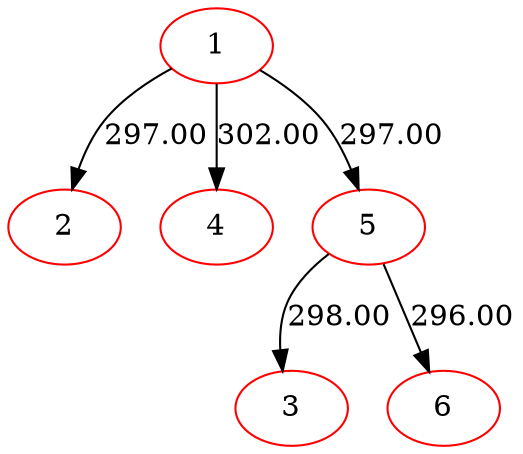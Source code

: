digraph {
1[color=red]
2[color=red]
3[color=red]
4[color=red]
5[color=red]
6[color=red]
1->2[label=297.00]
1->4[label=302.00]
1->5[label=297.00]
5->3[label=298.00]
5->6[label=296.00]
}